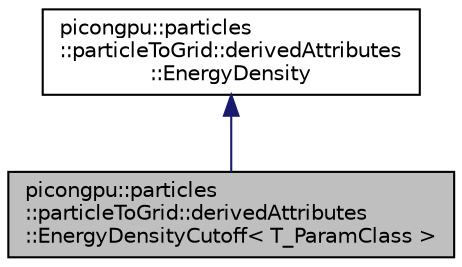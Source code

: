 digraph "picongpu::particles::particleToGrid::derivedAttributes::EnergyDensityCutoff&lt; T_ParamClass &gt;"
{
 // LATEX_PDF_SIZE
  edge [fontname="Helvetica",fontsize="10",labelfontname="Helvetica",labelfontsize="10"];
  node [fontname="Helvetica",fontsize="10",shape=record];
  Node1 [label="picongpu::particles\l::particleToGrid::derivedAttributes\l::EnergyDensityCutoff\< T_ParamClass \>",height=0.2,width=0.4,color="black", fillcolor="grey75", style="filled", fontcolor="black",tooltip="Energy Density Operation with Maxmimum Energy Cut-Off for Particle to Grid Projections."];
  Node2 -> Node1 [dir="back",color="midnightblue",fontsize="10",style="solid",fontname="Helvetica"];
  Node2 [label="picongpu::particles\l::particleToGrid::derivedAttributes\l::EnergyDensity",height=0.2,width=0.4,color="black", fillcolor="white", style="filled",URL="$structpicongpu_1_1particles_1_1particle_to_grid_1_1derived_attributes_1_1_energy_density.html",tooltip="Energy Density Operation for Particle to Grid Projections."];
}
